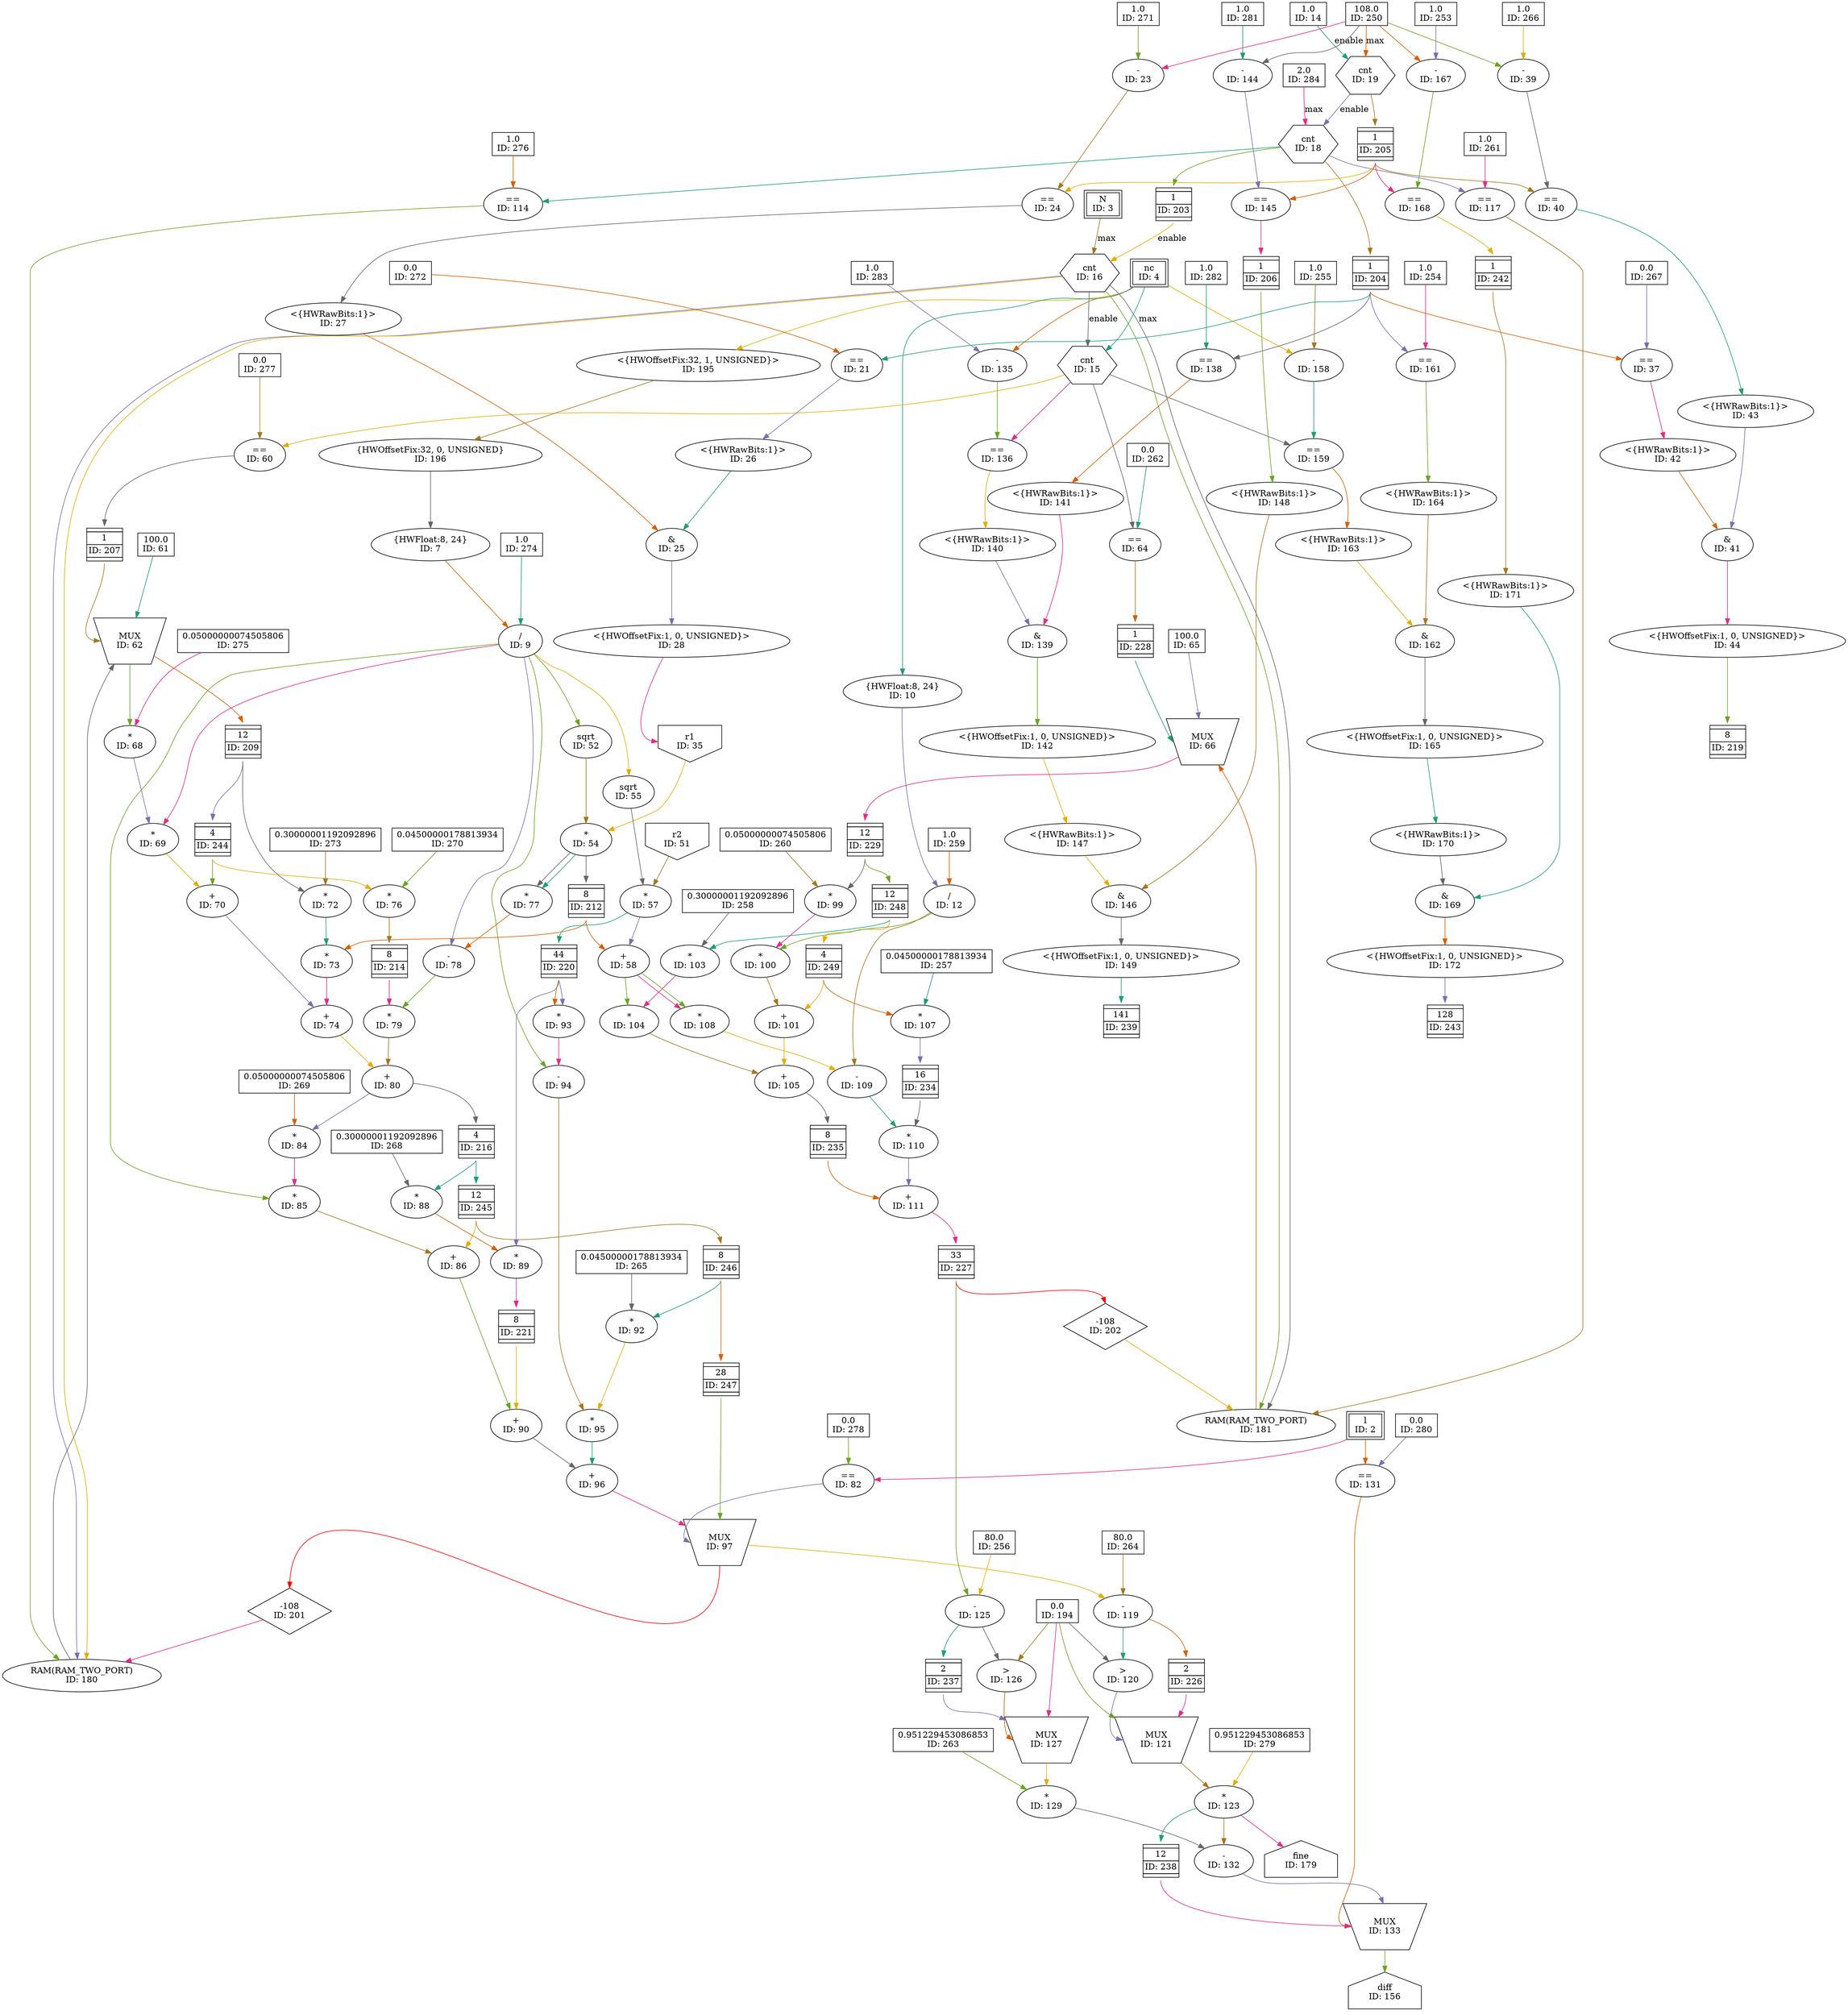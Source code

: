 digraph NebMLMCStreamKernel_final{
	NodeConstantRawBits14 [shape=box, label="1.0\nID: 14"];
	NodeConstantRawBits250 [shape=box, label="108.0\nID: 250"];
	NodeCounterV119 [shape=hexagon, label="cnt\nID: 19"];
	NodeConstantRawBits284 [shape=box, label="2.0\nID: 284"];
	NodeCounterV118 [shape=hexagon, label="cnt\nID: 18"];
	NodeFIFO203 [shape=plaintext, label=<<TABLE BORDER="0" CELLSPACING="0" CELLBORDER="1"> <TR><TD></TD></TR><TR><TD>1</TD></TR><TR><TD>ID: 203</TD></TR> <TR><TD></TD></TR> </TABLE>>];
	NodeInputMappedReg3 [shape=box, peripheries=2, label="N\nID: 3"];
	NodeCounterV116 [shape=hexagon, label="cnt\nID: 16"];
	NodeInputMappedReg4 [shape=box, peripheries=2, label="nc\nID: 4"];
	NodeCounterV115 [shape=hexagon, label="cnt\nID: 15"];
	NodeConstantRawBits283 [shape=box, label="1.0\nID: 283"];
	NodeSub135 [label="-\nID: 135"];
	NodeEq136 [label="==\nID: 136"];
	NodeReinterpret140 [label="<{HWRawBits:1}>\nID: 140"];
	NodeFIFO204 [shape=plaintext, label=<<TABLE BORDER="0" CELLSPACING="0" CELLBORDER="1"> <TR><TD></TD></TR><TR><TD>1</TD></TR><TR><TD>ID: 204</TD></TR> <TR><TD></TD></TR> </TABLE>>];
	NodeConstantRawBits282 [shape=box, label="1.0\nID: 282"];
	NodeEq138 [label="==\nID: 138"];
	NodeReinterpret141 [label="<{HWRawBits:1}>\nID: 141"];
	NodeAnd139 [label="&\nID: 139"];
	NodeReinterpret142 [label="<{HWOffsetFix:1, 0, UNSIGNED}>\nID: 142"];
	NodeReinterpret147 [label="<{HWRawBits:1}>\nID: 147"];
	NodeFIFO205 [shape=plaintext, label=<<TABLE BORDER="0" CELLSPACING="0" CELLBORDER="1"> <TR><TD></TD></TR><TR><TD>1</TD></TR><TR><TD>ID: 205</TD></TR> <TR><TD></TD></TR> </TABLE>>];
	NodeConstantRawBits281 [shape=box, label="1.0\nID: 281"];
	NodeSub144 [label="-\nID: 144"];
	NodeEq145 [label="==\nID: 145"];
	NodeFIFO206 [shape=plaintext, label=<<TABLE BORDER="0" CELLSPACING="0" CELLBORDER="1"> <TR><TD></TD></TR><TR><TD>1</TD></TR><TR><TD>ID: 206</TD></TR> <TR><TD></TD></TR> </TABLE>>];
	NodeReinterpret148 [label="<{HWRawBits:1}>\nID: 148"];
	NodeAnd146 [label="&\nID: 146"];
	NodeReinterpret149 [label="<{HWOffsetFix:1, 0, UNSIGNED}>\nID: 149"];
	NodeFIFO239 [shape=plaintext, label=<<TABLE BORDER="0" CELLSPACING="0" CELLBORDER="1"> <TR><TD></TD></TR><TR><TD>141</TD></TR><TR><TD>ID: 239</TD></TR> <TR><TD></TD></TR> </TABLE>>];
	NodeInputMappedReg2 [shape=box, peripheries=2, label="l\nID: 2"];
	NodeConstantRawBits280 [shape=box, label="0.0\nID: 280"];
	NodeEq131 [label="==\nID: 131"];
	NodeConstantRawBits279 [shape=box, label="0.951229453086853\nID: 279"];
	NodeConstantRawBits194 [shape=box, label="0.0\nID: 194"];
	NodeConstantRawBits278 [shape=box, label="0.0\nID: 278"];
	NodeEq82 [label="==\nID: 82"];
	NodeConstantRawBits277 [shape=box, label="0.0\nID: 277"];
	NodeEq60 [label="==\nID: 60"];
	NodeFIFO207 [shape=plaintext, label=<<TABLE BORDER="0" CELLSPACING="0" CELLBORDER="1"> <TR><TD></TD></TR><TR><TD>1</TD></TR><TR><TD>ID: 207</TD></TR> <TR><TD></TD></TR> </TABLE>>];
	NodeStreamOffset201 [shape=diamond, label="-108\nID: 201"];
	NodeConstantRawBits276 [shape=box, label="1.0\nID: 276"];
	NodeEq114 [label="==\nID: 114"];
	NodeRAM180 [label="RAM(RAM_TWO_PORT)\nID: 180"];
	NodeConstantRawBits61 [shape=box, label="100.0\nID: 61"];
	NodeMux62 [shape=invtrapezium, label="MUX\nID: 62", height=0.5];
	NodeFIFO209 [shape=plaintext, label=<<TABLE BORDER="0" CELLSPACING="0" CELLBORDER="1"> <TR><TD></TD></TR><TR><TD>12</TD></TR><TR><TD>ID: 209</TD></TR> <TR><TD></TD></TR> </TABLE>>];
	NodeFIFO244 [shape=plaintext, label=<<TABLE BORDER="0" CELLSPACING="0" CELLBORDER="1"> <TR><TD></TD></TR><TR><TD>4</TD></TR><TR><TD>ID: 244</TD></TR> <TR><TD></TD></TR> </TABLE>>];
	NodeConstantRawBits275 [shape=box, label="0.05000000074505806\nID: 275"];
	NodeMul68 [label="*\nID: 68"];
	NodeConstantRawBits274 [shape=box, label="1.0\nID: 274"];
	NodeReinterpret195 [label="<{HWOffsetFix:32, 1, UNSIGNED}>\nID: 195"];
	NodeCast196 [label="{HWOffsetFix:32, 0, UNSIGNED}\nID: 196"];
	NodeCast7 [label="{HWFloat:8, 24}\nID: 7"];
	NodeDiv9 [label="/\nID: 9"];
	NodeMul69 [label="*\nID: 69"];
	NodeAdd70 [label="+\nID: 70"];
	NodeConstantRawBits273 [shape=box, label="0.30000001192092896\nID: 273"];
	NodeMul72 [label="*\nID: 72"];
	NodeConstantRawBits272 [shape=box, label="0.0\nID: 272"];
	NodeEq21 [label="==\nID: 21"];
	NodeReinterpret26 [label="<{HWRawBits:1}>\nID: 26"];
	NodeConstantRawBits271 [shape=box, label="1.0\nID: 271"];
	NodeSub23 [label="-\nID: 23"];
	NodeEq24 [label="==\nID: 24"];
	NodeReinterpret27 [label="<{HWRawBits:1}>\nID: 27"];
	NodeAnd25 [label="&\nID: 25"];
	NodeReinterpret28 [label="<{HWOffsetFix:1, 0, UNSIGNED}>\nID: 28"];
	NodeInput35 [shape=invhouse, label="r1\nID: 35"];
	NodeSqrt52 [label="sqrt\nID: 52"];
	NodeMul54 [label="*\nID: 54"];
	NodeFIFO212 [shape=plaintext, label=<<TABLE BORDER="0" CELLSPACING="0" CELLBORDER="1"> <TR><TD></TD></TR><TR><TD>8</TD></TR><TR><TD>ID: 212</TD></TR> <TR><TD></TD></TR> </TABLE>>];
	NodeMul73 [label="*\nID: 73"];
	NodeAdd74 [label="+\nID: 74"];
	NodeConstantRawBits270 [shape=box, label="0.04500000178813934\nID: 270"];
	NodeMul76 [label="*\nID: 76"];
	NodeFIFO214 [shape=plaintext, label=<<TABLE BORDER="0" CELLSPACING="0" CELLBORDER="1"> <TR><TD></TD></TR><TR><TD>8</TD></TR><TR><TD>ID: 214</TD></TR> <TR><TD></TD></TR> </TABLE>>];
	NodeMul77 [label="*\nID: 77"];
	NodeSub78 [label="-\nID: 78"];
	NodeMul79 [label="*\nID: 79"];
	NodeAdd80 [label="+\nID: 80"];
	NodeFIFO216 [shape=plaintext, label=<<TABLE BORDER="0" CELLSPACING="0" CELLBORDER="1"> <TR><TD></TD></TR><TR><TD>4</TD></TR><TR><TD>ID: 216</TD></TR> <TR><TD></TD></TR> </TABLE>>];
	NodeFIFO245 [shape=plaintext, label=<<TABLE BORDER="0" CELLSPACING="0" CELLBORDER="1"> <TR><TD></TD></TR><TR><TD>12</TD></TR><TR><TD>ID: 245</TD></TR> <TR><TD></TD></TR> </TABLE>>];
	NodeConstantRawBits269 [shape=box, label="0.05000000074505806\nID: 269"];
	NodeMul84 [label="*\nID: 84"];
	NodeMul85 [label="*\nID: 85"];
	NodeAdd86 [label="+\nID: 86"];
	NodeConstantRawBits268 [shape=box, label="0.30000001192092896\nID: 268"];
	NodeMul88 [label="*\nID: 88"];
	NodeConstantRawBits267 [shape=box, label="0.0\nID: 267"];
	NodeEq37 [label="==\nID: 37"];
	NodeReinterpret42 [label="<{HWRawBits:1}>\nID: 42"];
	NodeConstantRawBits266 [shape=box, label="1.0\nID: 266"];
	NodeSub39 [label="-\nID: 39"];
	NodeEq40 [label="==\nID: 40"];
	NodeReinterpret43 [label="<{HWRawBits:1}>\nID: 43"];
	NodeAnd41 [label="&\nID: 41"];
	NodeReinterpret44 [label="<{HWOffsetFix:1, 0, UNSIGNED}>\nID: 44"];
	NodeFIFO219 [shape=plaintext, label=<<TABLE BORDER="0" CELLSPACING="0" CELLBORDER="1"> <TR><TD></TD></TR><TR><TD>8</TD></TR><TR><TD>ID: 219</TD></TR> <TR><TD></TD></TR> </TABLE>>];
	NodeInput51 [shape=invhouse, label="r2\nID: 51"];
	NodeSqrt55 [label="sqrt\nID: 55"];
	NodeMul57 [label="*\nID: 57"];
	NodeFIFO220 [shape=plaintext, label=<<TABLE BORDER="0" CELLSPACING="0" CELLBORDER="1"> <TR><TD></TD></TR><TR><TD>44</TD></TR><TR><TD>ID: 220</TD></TR> <TR><TD></TD></TR> </TABLE>>];
	NodeMul89 [label="*\nID: 89"];
	NodeFIFO221 [shape=plaintext, label=<<TABLE BORDER="0" CELLSPACING="0" CELLBORDER="1"> <TR><TD></TD></TR><TR><TD>8</TD></TR><TR><TD>ID: 221</TD></TR> <TR><TD></TD></TR> </TABLE>>];
	NodeAdd90 [label="+\nID: 90"];
	NodeConstantRawBits265 [shape=box, label="0.04500000178813934\nID: 265"];
	NodeFIFO246 [shape=plaintext, label=<<TABLE BORDER="0" CELLSPACING="0" CELLBORDER="1"> <TR><TD></TD></TR><TR><TD>8</TD></TR><TR><TD>ID: 246</TD></TR> <TR><TD></TD></TR> </TABLE>>];
	NodeMul92 [label="*\nID: 92"];
	NodeMul93 [label="*\nID: 93"];
	NodeSub94 [label="-\nID: 94"];
	NodeMul95 [label="*\nID: 95"];
	NodeAdd96 [label="+\nID: 96"];
	NodeFIFO247 [shape=plaintext, label=<<TABLE BORDER="0" CELLSPACING="0" CELLBORDER="1"> <TR><TD></TD></TR><TR><TD>28</TD></TR><TR><TD>ID: 247</TD></TR> <TR><TD></TD></TR> </TABLE>>];
	NodeMux97 [shape=invtrapezium, label="MUX\nID: 97", height=0.5];
	NodeConstantRawBits264 [shape=box, label="80.0\nID: 264"];
	NodeSub119 [label="-\nID: 119"];
	NodeGt120 [label=">\nID: 120"];
	NodeFIFO226 [shape=plaintext, label=<<TABLE BORDER="0" CELLSPACING="0" CELLBORDER="1"> <TR><TD></TD></TR><TR><TD>2</TD></TR><TR><TD>ID: 226</TD></TR> <TR><TD></TD></TR> </TABLE>>];
	NodeMux121 [shape=invtrapezium, label="MUX\nID: 121", height=0.5];
	NodeMul123 [label="*\nID: 123"];
	NodeConstantRawBits263 [shape=box, label="0.951229453086853\nID: 263"];
	NodeConstantRawBits262 [shape=box, label="0.0\nID: 262"];
	NodeEq64 [label="==\nID: 64"];
	NodeFIFO228 [shape=plaintext, label=<<TABLE BORDER="0" CELLSPACING="0" CELLBORDER="1"> <TR><TD></TD></TR><TR><TD>1</TD></TR><TR><TD>ID: 228</TD></TR> <TR><TD></TD></TR> </TABLE>>];
	NodeStreamOffset202 [shape=diamond, label="-108\nID: 202"];
	NodeConstantRawBits261 [shape=box, label="1.0\nID: 261"];
	NodeEq117 [label="==\nID: 117"];
	NodeRAM181 [label="RAM(RAM_TWO_PORT)\nID: 181"];
	NodeConstantRawBits65 [shape=box, label="100.0\nID: 65"];
	NodeMux66 [shape=invtrapezium, label="MUX\nID: 66", height=0.5];
	NodeFIFO229 [shape=plaintext, label=<<TABLE BORDER="0" CELLSPACING="0" CELLBORDER="1"> <TR><TD></TD></TR><TR><TD>12</TD></TR><TR><TD>ID: 229</TD></TR> <TR><TD></TD></TR> </TABLE>>];
	NodeFIFO248 [shape=plaintext, label=<<TABLE BORDER="0" CELLSPACING="0" CELLBORDER="1"> <TR><TD></TD></TR><TR><TD>12</TD></TR><TR><TD>ID: 248</TD></TR> <TR><TD></TD></TR> </TABLE>>];
	NodeFIFO249 [shape=plaintext, label=<<TABLE BORDER="0" CELLSPACING="0" CELLBORDER="1"> <TR><TD></TD></TR><TR><TD>4</TD></TR><TR><TD>ID: 249</TD></TR> <TR><TD></TD></TR> </TABLE>>];
	NodeConstantRawBits260 [shape=box, label="0.05000000074505806\nID: 260"];
	NodeMul99 [label="*\nID: 99"];
	NodeConstantRawBits259 [shape=box, label="1.0\nID: 259"];
	NodeCast10 [label="{HWFloat:8, 24}\nID: 10"];
	NodeDiv12 [label="/\nID: 12"];
	NodeMul100 [label="*\nID: 100"];
	NodeAdd101 [label="+\nID: 101"];
	NodeConstantRawBits258 [shape=box, label="0.30000001192092896\nID: 258"];
	NodeMul103 [label="*\nID: 103"];
	NodeAdd58 [label="+\nID: 58"];
	NodeMul104 [label="*\nID: 104"];
	NodeAdd105 [label="+\nID: 105"];
	NodeFIFO235 [shape=plaintext, label=<<TABLE BORDER="0" CELLSPACING="0" CELLBORDER="1"> <TR><TD></TD></TR><TR><TD>8</TD></TR><TR><TD>ID: 235</TD></TR> <TR><TD></TD></TR> </TABLE>>];
	NodeConstantRawBits257 [shape=box, label="0.04500000178813934\nID: 257"];
	NodeMul107 [label="*\nID: 107"];
	NodeFIFO234 [shape=plaintext, label=<<TABLE BORDER="0" CELLSPACING="0" CELLBORDER="1"> <TR><TD></TD></TR><TR><TD>16</TD></TR><TR><TD>ID: 234</TD></TR> <TR><TD></TD></TR> </TABLE>>];
	NodeMul108 [label="*\nID: 108"];
	NodeSub109 [label="-\nID: 109"];
	NodeMul110 [label="*\nID: 110"];
	NodeAdd111 [label="+\nID: 111"];
	NodeFIFO227 [shape=plaintext, label=<<TABLE BORDER="0" CELLSPACING="0" CELLBORDER="1"> <TR><TD></TD></TR><TR><TD>33</TD></TR><TR><TD>ID: 227</TD></TR> <TR><TD></TD></TR> </TABLE>>];
	NodeConstantRawBits256 [shape=box, label="80.0\nID: 256"];
	NodeSub125 [label="-\nID: 125"];
	NodeGt126 [label=">\nID: 126"];
	NodeFIFO237 [shape=plaintext, label=<<TABLE BORDER="0" CELLSPACING="0" CELLBORDER="1"> <TR><TD></TD></TR><TR><TD>2</TD></TR><TR><TD>ID: 237</TD></TR> <TR><TD></TD></TR> </TABLE>>];
	NodeMux127 [shape=invtrapezium, label="MUX\nID: 127", height=0.5];
	NodeMul129 [label="*\nID: 129"];
	NodeSub132 [label="-\nID: 132"];
	NodeFIFO238 [shape=plaintext, label=<<TABLE BORDER="0" CELLSPACING="0" CELLBORDER="1"> <TR><TD></TD></TR><TR><TD>12</TD></TR><TR><TD>ID: 238</TD></TR> <TR><TD></TD></TR> </TABLE>>];
	NodeMux133 [shape=invtrapezium, label="MUX\nID: 133", height=0.5];
	NodeOutput156 [shape=house, label="diff\nID: 156"];
	NodeConstantRawBits255 [shape=box, label="1.0\nID: 255"];
	NodeSub158 [label="-\nID: 158"];
	NodeEq159 [label="==\nID: 159"];
	NodeReinterpret163 [label="<{HWRawBits:1}>\nID: 163"];
	NodeConstantRawBits254 [shape=box, label="1.0\nID: 254"];
	NodeEq161 [label="==\nID: 161"];
	NodeReinterpret164 [label="<{HWRawBits:1}>\nID: 164"];
	NodeAnd162 [label="&\nID: 162"];
	NodeReinterpret165 [label="<{HWOffsetFix:1, 0, UNSIGNED}>\nID: 165"];
	NodeReinterpret170 [label="<{HWRawBits:1}>\nID: 170"];
	NodeConstantRawBits253 [shape=box, label="1.0\nID: 253"];
	NodeSub167 [label="-\nID: 167"];
	NodeEq168 [label="==\nID: 168"];
	NodeFIFO242 [shape=plaintext, label=<<TABLE BORDER="0" CELLSPACING="0" CELLBORDER="1"> <TR><TD></TD></TR><TR><TD>1</TD></TR><TR><TD>ID: 242</TD></TR> <TR><TD></TD></TR> </TABLE>>];
	NodeReinterpret171 [label="<{HWRawBits:1}>\nID: 171"];
	NodeAnd169 [label="&\nID: 169"];
	NodeReinterpret172 [label="<{HWOffsetFix:1, 0, UNSIGNED}>\nID: 172"];
	NodeFIFO243 [shape=plaintext, label=<<TABLE BORDER="0" CELLSPACING="0" CELLBORDER="1"> <TR><TD></TD></TR><TR><TD>128</TD></TR><TR><TD>ID: 243</TD></TR> <TR><TD></TD></TR> </TABLE>>];
	NodeOutput179 [shape=house, label="fine\nID: 179"];
	NodeConstantRawBits14 -> NodeCounterV119[label="enable" color="/dark28/1" photon_data="EDGE,SrcNode:14,SrcNodePort:value"];
	NodeConstantRawBits250 -> NodeCounterV119[label="max" color="/dark28/2" photon_data="EDGE,SrcNode:250,SrcNodePort:value"];
	NodeCounterV119 -> NodeCounterV118[label="enable" color="/dark28/3" photon_data="EDGE,SrcNode:19,SrcNodePort:wrap"];
	NodeConstantRawBits284 -> NodeCounterV118[label="max" color="/dark28/4" photon_data="EDGE,SrcNode:284,SrcNodePort:value"];
	NodeCounterV118 -> NodeFIFO203[headport="n" color="/dark28/5" photon_data="EDGE,SrcNode:18,SrcNodePort:wrap"];
	NodeFIFO203 -> NodeCounterV116[label="enable" tailport="s" color="/dark28/6" photon_data="EDGE,SrcNode:203,SrcNodePort:output"];
	NodeInputMappedReg3 -> NodeCounterV116[label="max" color="/dark28/7" photon_data="EDGE,SrcNode:3,SrcNodePort:N"];
	NodeCounterV116 -> NodeCounterV115[label="enable" color="/dark28/8" photon_data="EDGE,SrcNode:16,SrcNodePort:wrap"];
	NodeInputMappedReg4 -> NodeCounterV115[label="max" color="/dark28/1" photon_data="EDGE,SrcNode:4,SrcNodePort:nc"];
	NodeInputMappedReg4 -> NodeSub135[color="/dark28/2" photon_data="EDGE,SrcNode:4,SrcNodePort:nc"];
	NodeConstantRawBits283 -> NodeSub135[color="/dark28/3" photon_data="EDGE,SrcNode:283,SrcNodePort:value"];
	NodeCounterV115 -> NodeEq136[color="/dark28/4" photon_data="EDGE,SrcNode:15,SrcNodePort:count"];
	NodeSub135 -> NodeEq136[color="/dark28/5" photon_data="EDGE,SrcNode:135,SrcNodePort:result"];
	NodeEq136 -> NodeReinterpret140[color="/dark28/6" photon_data="EDGE,SrcNode:136,SrcNodePort:result"];
	NodeCounterV118 -> NodeFIFO204[headport="n" color="/dark28/7" photon_data="EDGE,SrcNode:18,SrcNodePort:count"];
	NodeFIFO204 -> NodeEq138[tailport="s" color="/dark28/8" photon_data="EDGE,SrcNode:204,SrcNodePort:output"];
	NodeConstantRawBits282 -> NodeEq138[color="/dark28/1" photon_data="EDGE,SrcNode:282,SrcNodePort:value"];
	NodeEq138 -> NodeReinterpret141[color="/dark28/2" photon_data="EDGE,SrcNode:138,SrcNodePort:result"];
	NodeReinterpret140 -> NodeAnd139[color="/dark28/3" photon_data="EDGE,SrcNode:140,SrcNodePort:output"];
	NodeReinterpret141 -> NodeAnd139[color="/dark28/4" photon_data="EDGE,SrcNode:141,SrcNodePort:output"];
	NodeAnd139 -> NodeReinterpret142[color="/dark28/5" photon_data="EDGE,SrcNode:139,SrcNodePort:result"];
	NodeReinterpret142 -> NodeReinterpret147[color="/dark28/6" photon_data="EDGE,SrcNode:142,SrcNodePort:output"];
	NodeCounterV119 -> NodeFIFO205[headport="n" color="/dark28/7" photon_data="EDGE,SrcNode:19,SrcNodePort:count"];
	NodeConstantRawBits250 -> NodeSub144[color="/dark28/8" photon_data="EDGE,SrcNode:250,SrcNodePort:value"];
	NodeConstantRawBits281 -> NodeSub144[color="/dark28/1" photon_data="EDGE,SrcNode:281,SrcNodePort:value"];
	NodeFIFO205 -> NodeEq145[tailport="s" color="/dark28/2" photon_data="EDGE,SrcNode:205,SrcNodePort:output"];
	NodeSub144 -> NodeEq145[color="/dark28/3" photon_data="EDGE,SrcNode:144,SrcNodePort:result"];
	NodeEq145 -> NodeFIFO206[headport="n" color="/dark28/4" photon_data="EDGE,SrcNode:145,SrcNodePort:result"];
	NodeFIFO206 -> NodeReinterpret148[tailport="s" color="/dark28/5" photon_data="EDGE,SrcNode:206,SrcNodePort:output"];
	NodeReinterpret147 -> NodeAnd146[color="/dark28/6" photon_data="EDGE,SrcNode:147,SrcNodePort:output"];
	NodeReinterpret148 -> NodeAnd146[color="/dark28/7" photon_data="EDGE,SrcNode:148,SrcNodePort:output"];
	NodeAnd146 -> NodeReinterpret149[color="/dark28/8" photon_data="EDGE,SrcNode:146,SrcNodePort:result"];
	NodeReinterpret149 -> NodeFIFO239[color="/dark28/1" ];
	NodeInputMappedReg2 -> NodeEq131[color="/dark28/2" photon_data="EDGE,SrcNode:2,SrcNodePort:l"];
	NodeConstantRawBits280 -> NodeEq131[color="/dark28/3" photon_data="EDGE,SrcNode:280,SrcNodePort:value"];
	NodeInputMappedReg2 -> NodeEq82[color="/dark28/4" photon_data="EDGE,SrcNode:2,SrcNodePort:l"];
	NodeConstantRawBits278 -> NodeEq82[color="/dark28/5" photon_data="EDGE,SrcNode:278,SrcNodePort:value"];
	NodeCounterV115 -> NodeEq60[color="/dark28/6" photon_data="EDGE,SrcNode:15,SrcNodePort:count"];
	NodeConstantRawBits277 -> NodeEq60[color="/dark28/7" photon_data="EDGE,SrcNode:277,SrcNodePort:value"];
	NodeEq60 -> NodeFIFO207[headport="n" color="/dark28/8" photon_data="EDGE,SrcNode:60,SrcNodePort:result"];
	NodeMux97 -> NodeStreamOffset201[headport="n", tailport="s", color=red photon_data="EDGE,SrcNode:97,SrcNodePort:result"];
	NodeCounterV118 -> NodeEq114[color="/dark28/1" photon_data="EDGE,SrcNode:18,SrcNodePort:count"];
	NodeConstantRawBits276 -> NodeEq114[color="/dark28/2" photon_data="EDGE,SrcNode:276,SrcNodePort:value"];
	NodeCounterV116 -> NodeRAM180[color="/dark28/3" photon_data="EDGE,SrcNode:16,SrcNodePort:count"];
	NodeStreamOffset201 -> NodeRAM180[color="/dark28/4" photon_data="EDGE,SrcNode:201,SrcNodePort:output"];
	NodeEq114 -> NodeRAM180[color="/dark28/5" photon_data="EDGE,SrcNode:114,SrcNodePort:result"];
	NodeCounterV116 -> NodeRAM180[color="/dark28/6" photon_data="EDGE,SrcNode:16,SrcNodePort:count"];
	NodeFIFO207 -> NodeMux62[tailport="s" headport="w" color="/dark28/7" photon_data="EDGE,SrcNode:207,SrcNodePort:output"];
	NodeRAM180 -> NodeMux62[color="/dark28/8" photon_data="EDGE,SrcNode:180,SrcNodePort:doutb"];
	NodeConstantRawBits61 -> NodeMux62[color="/dark28/1" photon_data="EDGE,SrcNode:61,SrcNodePort:value"];
	NodeMux62 -> NodeFIFO209[headport="n" color="/dark28/2" photon_data="EDGE,SrcNode:62,SrcNodePort:result"];
	NodeFIFO209 -> NodeFIFO244[tailport="s" headport="n" color="/dark28/3" photon_data="EDGE,SrcNode:209,SrcNodePort:output"];
	NodeConstantRawBits275 -> NodeMul68[color="/dark28/4" photon_data="EDGE,SrcNode:275,SrcNodePort:value"];
	NodeMux62 -> NodeMul68[color="/dark28/5" photon_data="EDGE,SrcNode:62,SrcNodePort:result"];
	NodeInputMappedReg4 -> NodeReinterpret195[color="/dark28/6" photon_data="EDGE,SrcNode:4,SrcNodePort:nc"];
	NodeReinterpret195 -> NodeCast196[color="/dark28/7" photon_data="EDGE,SrcNode:195,SrcNodePort:output"];
	NodeCast196 -> NodeCast7[color="/dark28/8" photon_data="EDGE,SrcNode:196,SrcNodePort:o"];
	NodeConstantRawBits274 -> NodeDiv9[color="/dark28/1" photon_data="EDGE,SrcNode:274,SrcNodePort:value"];
	NodeCast7 -> NodeDiv9[color="/dark28/2" photon_data="EDGE,SrcNode:7,SrcNodePort:o"];
	NodeMul68 -> NodeMul69[color="/dark28/3" photon_data="EDGE,SrcNode:68,SrcNodePort:result"];
	NodeDiv9 -> NodeMul69[color="/dark28/4" photon_data="EDGE,SrcNode:9,SrcNodePort:result"];
	NodeFIFO244 -> NodeAdd70[tailport="s" color="/dark28/5" photon_data="EDGE,SrcNode:244,SrcNodePort:output"];
	NodeMul69 -> NodeAdd70[color="/dark28/6" photon_data="EDGE,SrcNode:69,SrcNodePort:result"];
	NodeConstantRawBits273 -> NodeMul72[color="/dark28/7" photon_data="EDGE,SrcNode:273,SrcNodePort:value"];
	NodeFIFO209 -> NodeMul72[tailport="s" color="/dark28/8" photon_data="EDGE,SrcNode:209,SrcNodePort:output"];
	NodeFIFO204 -> NodeEq21[tailport="s" color="/dark28/1" photon_data="EDGE,SrcNode:204,SrcNodePort:output"];
	NodeConstantRawBits272 -> NodeEq21[color="/dark28/2" photon_data="EDGE,SrcNode:272,SrcNodePort:value"];
	NodeEq21 -> NodeReinterpret26[color="/dark28/3" photon_data="EDGE,SrcNode:21,SrcNodePort:result"];
	NodeConstantRawBits250 -> NodeSub23[color="/dark28/4" photon_data="EDGE,SrcNode:250,SrcNodePort:value"];
	NodeConstantRawBits271 -> NodeSub23[color="/dark28/5" photon_data="EDGE,SrcNode:271,SrcNodePort:value"];
	NodeFIFO205 -> NodeEq24[tailport="s" color="/dark28/6" photon_data="EDGE,SrcNode:205,SrcNodePort:output"];
	NodeSub23 -> NodeEq24[color="/dark28/7" photon_data="EDGE,SrcNode:23,SrcNodePort:result"];
	NodeEq24 -> NodeReinterpret27[color="/dark28/8" photon_data="EDGE,SrcNode:24,SrcNodePort:result"];
	NodeReinterpret26 -> NodeAnd25[color="/dark28/1" photon_data="EDGE,SrcNode:26,SrcNodePort:output"];
	NodeReinterpret27 -> NodeAnd25[color="/dark28/2" photon_data="EDGE,SrcNode:27,SrcNodePort:output"];
	NodeAnd25 -> NodeReinterpret28[color="/dark28/3" photon_data="EDGE,SrcNode:25,SrcNodePort:result"];
	NodeReinterpret28 -> NodeInput35[headport="w" color="/dark28/4" ];
	NodeDiv9 -> NodeSqrt52[color="/dark28/5" photon_data="EDGE,SrcNode:9,SrcNodePort:result"];
	NodeInput35 -> NodeMul54[color="/dark28/6" photon_data="EDGE,SrcNode:35,SrcNodePort:data"];
	NodeSqrt52 -> NodeMul54[color="/dark28/7" photon_data="EDGE,SrcNode:52,SrcNodePort:result"];
	NodeMul54 -> NodeFIFO212[headport="n" color="/dark28/8" photon_data="EDGE,SrcNode:54,SrcNodePort:result"];
	NodeMul72 -> NodeMul73[color="/dark28/1" photon_data="EDGE,SrcNode:72,SrcNodePort:result"];
	NodeFIFO212 -> NodeMul73[tailport="s" color="/dark28/2" photon_data="EDGE,SrcNode:212,SrcNodePort:output"];
	NodeAdd70 -> NodeAdd74[color="/dark28/3" photon_data="EDGE,SrcNode:70,SrcNodePort:result"];
	NodeMul73 -> NodeAdd74[color="/dark28/4" photon_data="EDGE,SrcNode:73,SrcNodePort:result"];
	NodeConstantRawBits270 -> NodeMul76[color="/dark28/5" photon_data="EDGE,SrcNode:270,SrcNodePort:value"];
	NodeFIFO244 -> NodeMul76[tailport="s" color="/dark28/6" photon_data="EDGE,SrcNode:244,SrcNodePort:output"];
	NodeMul76 -> NodeFIFO214[headport="n" color="/dark28/7" photon_data="EDGE,SrcNode:76,SrcNodePort:result"];
	NodeMul54 -> NodeMul77[color="/dark28/8" photon_data="EDGE,SrcNode:54,SrcNodePort:result"];
	NodeMul54 -> NodeMul77[color="/dark28/1" photon_data="EDGE,SrcNode:54,SrcNodePort:result"];
	NodeMul77 -> NodeSub78[color="/dark28/2" photon_data="EDGE,SrcNode:77,SrcNodePort:result"];
	NodeDiv9 -> NodeSub78[color="/dark28/3" photon_data="EDGE,SrcNode:9,SrcNodePort:result"];
	NodeFIFO214 -> NodeMul79[tailport="s" color="/dark28/4" photon_data="EDGE,SrcNode:214,SrcNodePort:output"];
	NodeSub78 -> NodeMul79[color="/dark28/5" photon_data="EDGE,SrcNode:78,SrcNodePort:result"];
	NodeAdd74 -> NodeAdd80[color="/dark28/6" photon_data="EDGE,SrcNode:74,SrcNodePort:result"];
	NodeMul79 -> NodeAdd80[color="/dark28/7" photon_data="EDGE,SrcNode:79,SrcNodePort:result"];
	NodeAdd80 -> NodeFIFO216[headport="n" color="/dark28/8" photon_data="EDGE,SrcNode:80,SrcNodePort:result"];
	NodeFIFO216 -> NodeFIFO245[tailport="s" headport="n" color="/dark28/1" photon_data="EDGE,SrcNode:216,SrcNodePort:output"];
	NodeConstantRawBits269 -> NodeMul84[color="/dark28/2" photon_data="EDGE,SrcNode:269,SrcNodePort:value"];
	NodeAdd80 -> NodeMul84[color="/dark28/3" photon_data="EDGE,SrcNode:80,SrcNodePort:result"];
	NodeMul84 -> NodeMul85[color="/dark28/4" photon_data="EDGE,SrcNode:84,SrcNodePort:result"];
	NodeDiv9 -> NodeMul85[color="/dark28/5" photon_data="EDGE,SrcNode:9,SrcNodePort:result"];
	NodeFIFO245 -> NodeAdd86[tailport="s" color="/dark28/6" photon_data="EDGE,SrcNode:245,SrcNodePort:output"];
	NodeMul85 -> NodeAdd86[color="/dark28/7" photon_data="EDGE,SrcNode:85,SrcNodePort:result"];
	NodeConstantRawBits268 -> NodeMul88[color="/dark28/8" photon_data="EDGE,SrcNode:268,SrcNodePort:value"];
	NodeFIFO216 -> NodeMul88[tailport="s" color="/dark28/1" photon_data="EDGE,SrcNode:216,SrcNodePort:output"];
	NodeFIFO204 -> NodeEq37[tailport="s" color="/dark28/2" photon_data="EDGE,SrcNode:204,SrcNodePort:output"];
	NodeConstantRawBits267 -> NodeEq37[color="/dark28/3" photon_data="EDGE,SrcNode:267,SrcNodePort:value"];
	NodeEq37 -> NodeReinterpret42[color="/dark28/4" photon_data="EDGE,SrcNode:37,SrcNodePort:result"];
	NodeConstantRawBits250 -> NodeSub39[color="/dark28/5" photon_data="EDGE,SrcNode:250,SrcNodePort:value"];
	NodeConstantRawBits266 -> NodeSub39[color="/dark28/6" photon_data="EDGE,SrcNode:266,SrcNodePort:value"];
	NodeFIFO205 -> NodeEq40[tailport="s" color="/dark28/7" photon_data="EDGE,SrcNode:205,SrcNodePort:output"];
	NodeSub39 -> NodeEq40[color="/dark28/8" photon_data="EDGE,SrcNode:39,SrcNodePort:result"];
	NodeEq40 -> NodeReinterpret43[color="/dark28/1" photon_data="EDGE,SrcNode:40,SrcNodePort:result"];
	NodeReinterpret42 -> NodeAnd41[color="/dark28/2" photon_data="EDGE,SrcNode:42,SrcNodePort:output"];
	NodeReinterpret43 -> NodeAnd41[color="/dark28/3" photon_data="EDGE,SrcNode:43,SrcNodePort:output"];
	NodeAnd41 -> NodeReinterpret44[color="/dark28/4" photon_data="EDGE,SrcNode:41,SrcNodePort:result"];
	NodeReinterpret44 -> NodeFIFO219[color="/dark28/5" ];
	NodeDiv9 -> NodeSqrt55[color="/dark28/6" photon_data="EDGE,SrcNode:9,SrcNodePort:result"];
	NodeInput51 -> NodeMul57[color="/dark28/7" photon_data="EDGE,SrcNode:51,SrcNodePort:data"];
	NodeSqrt55 -> NodeMul57[color="/dark28/8" photon_data="EDGE,SrcNode:55,SrcNodePort:result"];
	NodeMul57 -> NodeFIFO220[headport="n" color="/dark28/1" photon_data="EDGE,SrcNode:57,SrcNodePort:result"];
	NodeMul88 -> NodeMul89[color="/dark28/2" photon_data="EDGE,SrcNode:88,SrcNodePort:result"];
	NodeFIFO220 -> NodeMul89[tailport="s" color="/dark28/3" photon_data="EDGE,SrcNode:220,SrcNodePort:output"];
	NodeMul89 -> NodeFIFO221[headport="n" color="/dark28/4" photon_data="EDGE,SrcNode:89,SrcNodePort:result"];
	NodeAdd86 -> NodeAdd90[color="/dark28/5" photon_data="EDGE,SrcNode:86,SrcNodePort:result"];
	NodeFIFO221 -> NodeAdd90[tailport="s" color="/dark28/6" photon_data="EDGE,SrcNode:221,SrcNodePort:output"];
	NodeFIFO245 -> NodeFIFO246[tailport="s" headport="n" color="/dark28/7" photon_data="EDGE,SrcNode:245,SrcNodePort:output"];
	NodeConstantRawBits265 -> NodeMul92[color="/dark28/8" photon_data="EDGE,SrcNode:265,SrcNodePort:value"];
	NodeFIFO246 -> NodeMul92[tailport="s" color="/dark28/1" photon_data="EDGE,SrcNode:246,SrcNodePort:output"];
	NodeFIFO220 -> NodeMul93[tailport="s" color="/dark28/2" photon_data="EDGE,SrcNode:220,SrcNodePort:output"];
	NodeFIFO220 -> NodeMul93[tailport="s" color="/dark28/3" photon_data="EDGE,SrcNode:220,SrcNodePort:output"];
	NodeMul93 -> NodeSub94[color="/dark28/4" photon_data="EDGE,SrcNode:93,SrcNodePort:result"];
	NodeDiv9 -> NodeSub94[color="/dark28/5" photon_data="EDGE,SrcNode:9,SrcNodePort:result"];
	NodeMul92 -> NodeMul95[color="/dark28/6" photon_data="EDGE,SrcNode:92,SrcNodePort:result"];
	NodeSub94 -> NodeMul95[color="/dark28/7" photon_data="EDGE,SrcNode:94,SrcNodePort:result"];
	NodeAdd90 -> NodeAdd96[color="/dark28/8" photon_data="EDGE,SrcNode:90,SrcNodePort:result"];
	NodeMul95 -> NodeAdd96[color="/dark28/1" photon_data="EDGE,SrcNode:95,SrcNodePort:result"];
	NodeFIFO246 -> NodeFIFO247[tailport="s" headport="n" color="/dark28/2" photon_data="EDGE,SrcNode:246,SrcNodePort:output"];
	NodeEq82 -> NodeMux97[headport="w" color="/dark28/3" photon_data="EDGE,SrcNode:82,SrcNodePort:result"];
	NodeAdd96 -> NodeMux97[color="/dark28/4" photon_data="EDGE,SrcNode:96,SrcNodePort:result"];
	NodeFIFO247 -> NodeMux97[tailport="s" color="/dark28/5" photon_data="EDGE,SrcNode:247,SrcNodePort:output"];
	NodeMux97 -> NodeSub119[color="/dark28/6" photon_data="EDGE,SrcNode:97,SrcNodePort:result"];
	NodeConstantRawBits264 -> NodeSub119[color="/dark28/7" photon_data="EDGE,SrcNode:264,SrcNodePort:value"];
	NodeConstantRawBits194 -> NodeGt120[color="/dark28/8" photon_data="EDGE,SrcNode:194,SrcNodePort:value"];
	NodeSub119 -> NodeGt120[color="/dark28/1" photon_data="EDGE,SrcNode:119,SrcNodePort:result"];
	NodeSub119 -> NodeFIFO226[headport="n" color="/dark28/2" photon_data="EDGE,SrcNode:119,SrcNodePort:result"];
	NodeGt120 -> NodeMux121[headport="w" color="/dark28/3" photon_data="EDGE,SrcNode:120,SrcNodePort:result"];
	NodeFIFO226 -> NodeMux121[tailport="s" color="/dark28/4" photon_data="EDGE,SrcNode:226,SrcNodePort:output"];
	NodeConstantRawBits194 -> NodeMux121[color="/dark28/5" photon_data="EDGE,SrcNode:194,SrcNodePort:value"];
	NodeConstantRawBits279 -> NodeMul123[color="/dark28/6" photon_data="EDGE,SrcNode:279,SrcNodePort:value"];
	NodeMux121 -> NodeMul123[color="/dark28/7" photon_data="EDGE,SrcNode:121,SrcNodePort:result"];
	NodeCounterV115 -> NodeEq64[color="/dark28/8" photon_data="EDGE,SrcNode:15,SrcNodePort:count"];
	NodeConstantRawBits262 -> NodeEq64[color="/dark28/1" photon_data="EDGE,SrcNode:262,SrcNodePort:value"];
	NodeEq64 -> NodeFIFO228[headport="n" color="/dark28/2" photon_data="EDGE,SrcNode:64,SrcNodePort:result"];
	NodeFIFO227 -> NodeStreamOffset202[tailport="s" headport="n", tailport="s", color=red photon_data="EDGE,SrcNode:227,SrcNodePort:output"];
	NodeCounterV118 -> NodeEq117[color="/dark28/3" photon_data="EDGE,SrcNode:18,SrcNodePort:count"];
	NodeConstantRawBits261 -> NodeEq117[color="/dark28/4" photon_data="EDGE,SrcNode:261,SrcNodePort:value"];
	NodeCounterV116 -> NodeRAM181[color="/dark28/5" photon_data="EDGE,SrcNode:16,SrcNodePort:count"];
	NodeStreamOffset202 -> NodeRAM181[color="/dark28/6" photon_data="EDGE,SrcNode:202,SrcNodePort:output"];
	NodeEq117 -> NodeRAM181[color="/dark28/7" photon_data="EDGE,SrcNode:117,SrcNodePort:result"];
	NodeCounterV116 -> NodeRAM181[color="/dark28/8" photon_data="EDGE,SrcNode:16,SrcNodePort:count"];
	NodeFIFO228 -> NodeMux66[tailport="s" headport="w" color="/dark28/1" photon_data="EDGE,SrcNode:228,SrcNodePort:output"];
	NodeRAM181 -> NodeMux66[color="/dark28/2" photon_data="EDGE,SrcNode:181,SrcNodePort:doutb"];
	NodeConstantRawBits65 -> NodeMux66[color="/dark28/3" photon_data="EDGE,SrcNode:65,SrcNodePort:value"];
	NodeMux66 -> NodeFIFO229[headport="n" color="/dark28/4" photon_data="EDGE,SrcNode:66,SrcNodePort:result"];
	NodeFIFO229 -> NodeFIFO248[tailport="s" headport="n" color="/dark28/5" photon_data="EDGE,SrcNode:229,SrcNodePort:output"];
	NodeFIFO248 -> NodeFIFO249[tailport="s" headport="n" color="/dark28/6" photon_data="EDGE,SrcNode:248,SrcNodePort:output"];
	NodeConstantRawBits260 -> NodeMul99[color="/dark28/7" photon_data="EDGE,SrcNode:260,SrcNodePort:value"];
	NodeFIFO229 -> NodeMul99[tailport="s" color="/dark28/8" photon_data="EDGE,SrcNode:229,SrcNodePort:output"];
	NodeInputMappedReg4 -> NodeCast10[color="/dark28/1" photon_data="EDGE,SrcNode:4,SrcNodePort:nc"];
	NodeConstantRawBits259 -> NodeDiv12[color="/dark28/2" photon_data="EDGE,SrcNode:259,SrcNodePort:value"];
	NodeCast10 -> NodeDiv12[color="/dark28/3" photon_data="EDGE,SrcNode:10,SrcNodePort:o"];
	NodeMul99 -> NodeMul100[color="/dark28/4" photon_data="EDGE,SrcNode:99,SrcNodePort:result"];
	NodeDiv12 -> NodeMul100[color="/dark28/5" photon_data="EDGE,SrcNode:12,SrcNodePort:result"];
	NodeFIFO249 -> NodeAdd101[tailport="s" color="/dark28/6" photon_data="EDGE,SrcNode:249,SrcNodePort:output"];
	NodeMul100 -> NodeAdd101[color="/dark28/7" photon_data="EDGE,SrcNode:100,SrcNodePort:result"];
	NodeConstantRawBits258 -> NodeMul103[color="/dark28/8" photon_data="EDGE,SrcNode:258,SrcNodePort:value"];
	NodeFIFO248 -> NodeMul103[tailport="s" color="/dark28/1" photon_data="EDGE,SrcNode:248,SrcNodePort:output"];
	NodeFIFO212 -> NodeAdd58[tailport="s" color="/dark28/2" photon_data="EDGE,SrcNode:212,SrcNodePort:output"];
	NodeMul57 -> NodeAdd58[color="/dark28/3" photon_data="EDGE,SrcNode:57,SrcNodePort:result"];
	NodeMul103 -> NodeMul104[color="/dark28/4" photon_data="EDGE,SrcNode:103,SrcNodePort:result"];
	NodeAdd58 -> NodeMul104[color="/dark28/5" photon_data="EDGE,SrcNode:58,SrcNodePort:result"];
	NodeAdd101 -> NodeAdd105[color="/dark28/6" photon_data="EDGE,SrcNode:101,SrcNodePort:result"];
	NodeMul104 -> NodeAdd105[color="/dark28/7" photon_data="EDGE,SrcNode:104,SrcNodePort:result"];
	NodeAdd105 -> NodeFIFO235[headport="n" color="/dark28/8" photon_data="EDGE,SrcNode:105,SrcNodePort:result"];
	NodeConstantRawBits257 -> NodeMul107[color="/dark28/1" photon_data="EDGE,SrcNode:257,SrcNodePort:value"];
	NodeFIFO249 -> NodeMul107[tailport="s" color="/dark28/2" photon_data="EDGE,SrcNode:249,SrcNodePort:output"];
	NodeMul107 -> NodeFIFO234[headport="n" color="/dark28/3" photon_data="EDGE,SrcNode:107,SrcNodePort:result"];
	NodeAdd58 -> NodeMul108[color="/dark28/4" photon_data="EDGE,SrcNode:58,SrcNodePort:result"];
	NodeAdd58 -> NodeMul108[color="/dark28/5" photon_data="EDGE,SrcNode:58,SrcNodePort:result"];
	NodeMul108 -> NodeSub109[color="/dark28/6" photon_data="EDGE,SrcNode:108,SrcNodePort:result"];
	NodeDiv12 -> NodeSub109[color="/dark28/7" photon_data="EDGE,SrcNode:12,SrcNodePort:result"];
	NodeFIFO234 -> NodeMul110[tailport="s" color="/dark28/8" photon_data="EDGE,SrcNode:234,SrcNodePort:output"];
	NodeSub109 -> NodeMul110[color="/dark28/1" photon_data="EDGE,SrcNode:109,SrcNodePort:result"];
	NodeFIFO235 -> NodeAdd111[tailport="s" color="/dark28/2" photon_data="EDGE,SrcNode:235,SrcNodePort:output"];
	NodeMul110 -> NodeAdd111[color="/dark28/3" photon_data="EDGE,SrcNode:110,SrcNodePort:result"];
	NodeAdd111 -> NodeFIFO227[headport="n" color="/dark28/4" photon_data="EDGE,SrcNode:111,SrcNodePort:result"];
	NodeFIFO227 -> NodeSub125[tailport="s" color="/dark28/5" photon_data="EDGE,SrcNode:227,SrcNodePort:output"];
	NodeConstantRawBits256 -> NodeSub125[color="/dark28/6" photon_data="EDGE,SrcNode:256,SrcNodePort:value"];
	NodeConstantRawBits194 -> NodeGt126[color="/dark28/7" photon_data="EDGE,SrcNode:194,SrcNodePort:value"];
	NodeSub125 -> NodeGt126[color="/dark28/8" photon_data="EDGE,SrcNode:125,SrcNodePort:result"];
	NodeSub125 -> NodeFIFO237[headport="n" color="/dark28/1" photon_data="EDGE,SrcNode:125,SrcNodePort:result"];
	NodeGt126 -> NodeMux127[headport="w" color="/dark28/2" photon_data="EDGE,SrcNode:126,SrcNodePort:result"];
	NodeFIFO237 -> NodeMux127[tailport="s" color="/dark28/3" photon_data="EDGE,SrcNode:237,SrcNodePort:output"];
	NodeConstantRawBits194 -> NodeMux127[color="/dark28/4" photon_data="EDGE,SrcNode:194,SrcNodePort:value"];
	NodeConstantRawBits263 -> NodeMul129[color="/dark28/5" photon_data="EDGE,SrcNode:263,SrcNodePort:value"];
	NodeMux127 -> NodeMul129[color="/dark28/6" photon_data="EDGE,SrcNode:127,SrcNodePort:result"];
	NodeMul123 -> NodeSub132[color="/dark28/7" photon_data="EDGE,SrcNode:123,SrcNodePort:result"];
	NodeMul129 -> NodeSub132[color="/dark28/8" photon_data="EDGE,SrcNode:129,SrcNodePort:result"];
	NodeMul123 -> NodeFIFO238[headport="n" color="/dark28/1" photon_data="EDGE,SrcNode:123,SrcNodePort:result"];
	NodeEq131 -> NodeMux133[headport="w" color="/dark28/2" photon_data="EDGE,SrcNode:131,SrcNodePort:result"];
	NodeSub132 -> NodeMux133[color="/dark28/3" photon_data="EDGE,SrcNode:132,SrcNodePort:result"];
	NodeFIFO238 -> NodeMux133[tailport="s" color="/dark28/4" photon_data="EDGE,SrcNode:238,SrcNodePort:output"];
	NodeMux133 -> NodeOutput156[color="/dark28/5" photon_data="EDGE,SrcNode:133,SrcNodePort:result"];
	NodeInputMappedReg4 -> NodeSub158[color="/dark28/6" photon_data="EDGE,SrcNode:4,SrcNodePort:nc"];
	NodeConstantRawBits255 -> NodeSub158[color="/dark28/7" photon_data="EDGE,SrcNode:255,SrcNodePort:value"];
	NodeCounterV115 -> NodeEq159[color="/dark28/8" photon_data="EDGE,SrcNode:15,SrcNodePort:count"];
	NodeSub158 -> NodeEq159[color="/dark28/1" photon_data="EDGE,SrcNode:158,SrcNodePort:result"];
	NodeEq159 -> NodeReinterpret163[color="/dark28/2" photon_data="EDGE,SrcNode:159,SrcNodePort:result"];
	NodeFIFO204 -> NodeEq161[tailport="s" color="/dark28/3" photon_data="EDGE,SrcNode:204,SrcNodePort:output"];
	NodeConstantRawBits254 -> NodeEq161[color="/dark28/4" photon_data="EDGE,SrcNode:254,SrcNodePort:value"];
	NodeEq161 -> NodeReinterpret164[color="/dark28/5" photon_data="EDGE,SrcNode:161,SrcNodePort:result"];
	NodeReinterpret163 -> NodeAnd162[color="/dark28/6" photon_data="EDGE,SrcNode:163,SrcNodePort:output"];
	NodeReinterpret164 -> NodeAnd162[color="/dark28/7" photon_data="EDGE,SrcNode:164,SrcNodePort:output"];
	NodeAnd162 -> NodeReinterpret165[color="/dark28/8" photon_data="EDGE,SrcNode:162,SrcNodePort:result"];
	NodeReinterpret165 -> NodeReinterpret170[color="/dark28/1" photon_data="EDGE,SrcNode:165,SrcNodePort:output"];
	NodeConstantRawBits250 -> NodeSub167[color="/dark28/2" photon_data="EDGE,SrcNode:250,SrcNodePort:value"];
	NodeConstantRawBits253 -> NodeSub167[color="/dark28/3" photon_data="EDGE,SrcNode:253,SrcNodePort:value"];
	NodeFIFO205 -> NodeEq168[tailport="s" color="/dark28/4" photon_data="EDGE,SrcNode:205,SrcNodePort:output"];
	NodeSub167 -> NodeEq168[color="/dark28/5" photon_data="EDGE,SrcNode:167,SrcNodePort:result"];
	NodeEq168 -> NodeFIFO242[headport="n" color="/dark28/6" photon_data="EDGE,SrcNode:168,SrcNodePort:result"];
	NodeFIFO242 -> NodeReinterpret171[tailport="s" color="/dark28/7" photon_data="EDGE,SrcNode:242,SrcNodePort:output"];
	NodeReinterpret170 -> NodeAnd169[color="/dark28/8" photon_data="EDGE,SrcNode:170,SrcNodePort:output"];
	NodeReinterpret171 -> NodeAnd169[color="/dark28/1" photon_data="EDGE,SrcNode:171,SrcNodePort:output"];
	NodeAnd169 -> NodeReinterpret172[color="/dark28/2" photon_data="EDGE,SrcNode:169,SrcNodePort:result"];
	NodeReinterpret172 -> NodeFIFO243[color="/dark28/3" ];
	NodeMul123 -> NodeOutput179[color="/dark28/4" photon_data="EDGE,SrcNode:123,SrcNodePort:result"];
}

